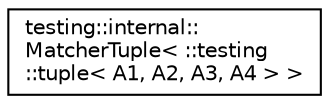 digraph "Graphical Class Hierarchy"
{
  edge [fontname="Helvetica",fontsize="10",labelfontname="Helvetica",labelfontsize="10"];
  node [fontname="Helvetica",fontsize="10",shape=record];
  rankdir="LR";
  Node0 [label="testing::internal::\lMatcherTuple\< ::testing\l::tuple\< A1, A2, A3, A4 \> \>",height=0.2,width=0.4,color="black", fillcolor="white", style="filled",URL="$structtesting_1_1internal_1_1MatcherTuple_3_01_1_1testing_1_1tuple_3_01A1_00_01A2_00_01A3_00_01A4_01_4_01_4.html"];
}
